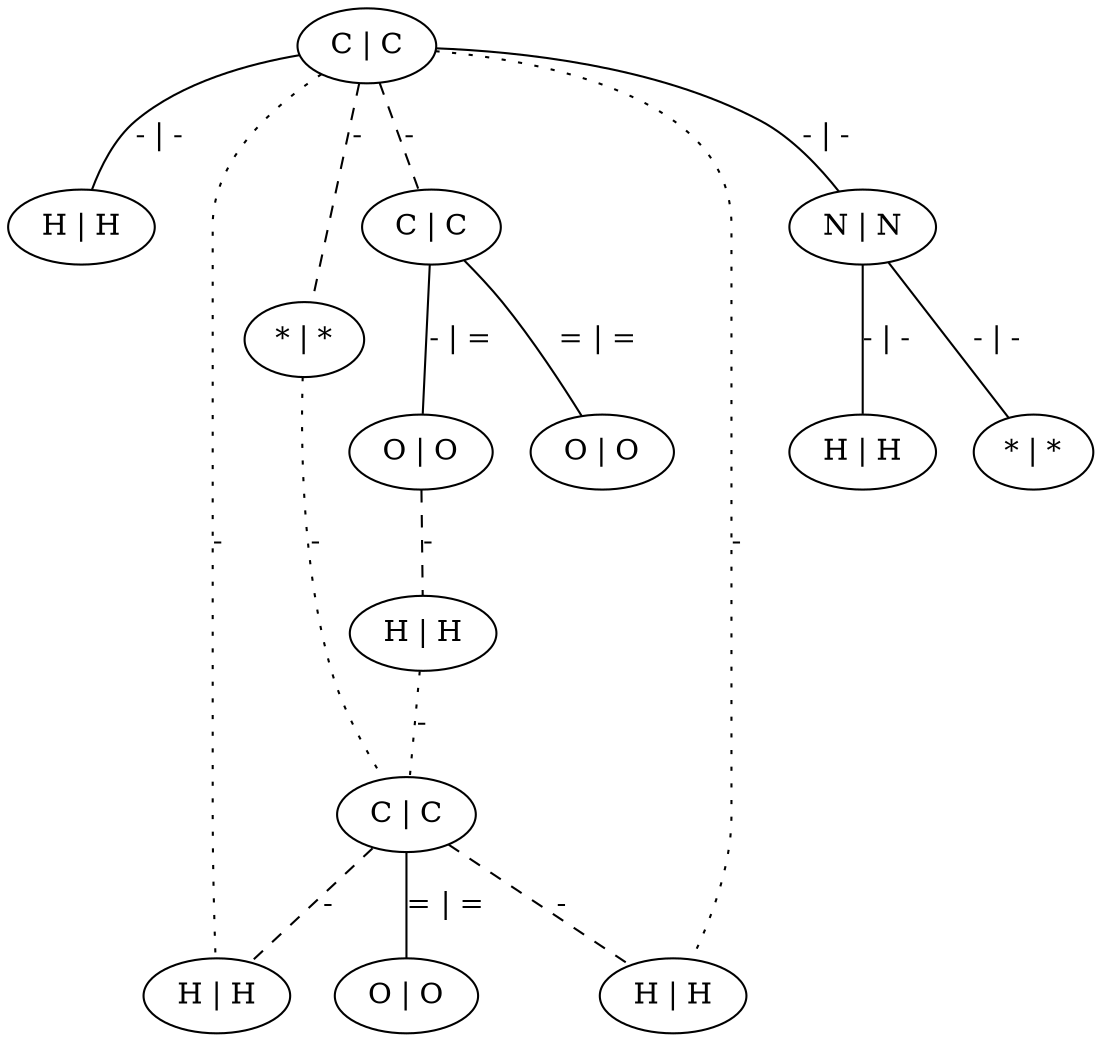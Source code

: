 graph G {
	0 [ label="C | C" ]
	1 [ label="H | H" ]
	2 [ label="* | *" ]
	3 [ label="N | N" ]
	4 [ label="H | H" ]
	5 [ label="* | *" ]
	6 [ label="C | C" ]
	7 [ label="O | O" ]
	8 [ label="O | O" ]
	9 [ label="H | H" ]
	10 [ label="C | C" ]
	11 [ label="O | O" ]
	12 [ label="H | H" ]
	13 [ label="H | H" ]
	0 -- 1 [ label="- | -" ]
	0 -- 2 [ style=dashed label="-" ]
	0 -- 3 [ label="- | -" ]
	0 -- 6 [ style=dashed label="-" ]
	0 -- 12 [ style=dotted label="-" ]
	0 -- 13 [ style=dotted label="-" ]
	2 -- 10 [ style=dotted label="-" ]
	3 -- 4 [ label="- | -" ]
	3 -- 5 [ label="- | -" ]
	6 -- 7 [ label="= | =" ]
	6 -- 8 [ label="- | =" ]
	8 -- 9 [ style=dashed label="-" ]
	9 -- 10 [ style=dotted label="-" ]
	10 -- 11 [ label="= | =" ]
	10 -- 12 [ style=dashed label="-" ]
	10 -- 13 [ style=dashed label="-" ]
}

